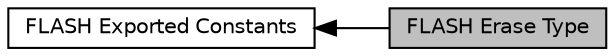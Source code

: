 digraph "FLASH Erase Type"
{
  edge [fontname="Helvetica",fontsize="10",labelfontname="Helvetica",labelfontsize="10"];
  node [fontname="Helvetica",fontsize="10",shape=box];
  rankdir=LR;
  Node2 [label="FLASH Exported Constants",height=0.2,width=0.4,color="black", fillcolor="white", style="filled",URL="$group___f_l_a_s_h___exported___constants.html",tooltip=" "];
  Node1 [label="FLASH Erase Type",height=0.2,width=0.4,color="black", fillcolor="grey75", style="filled", fontcolor="black",tooltip=" "];
  Node2->Node1 [shape=plaintext, dir="back", style="solid"];
}
